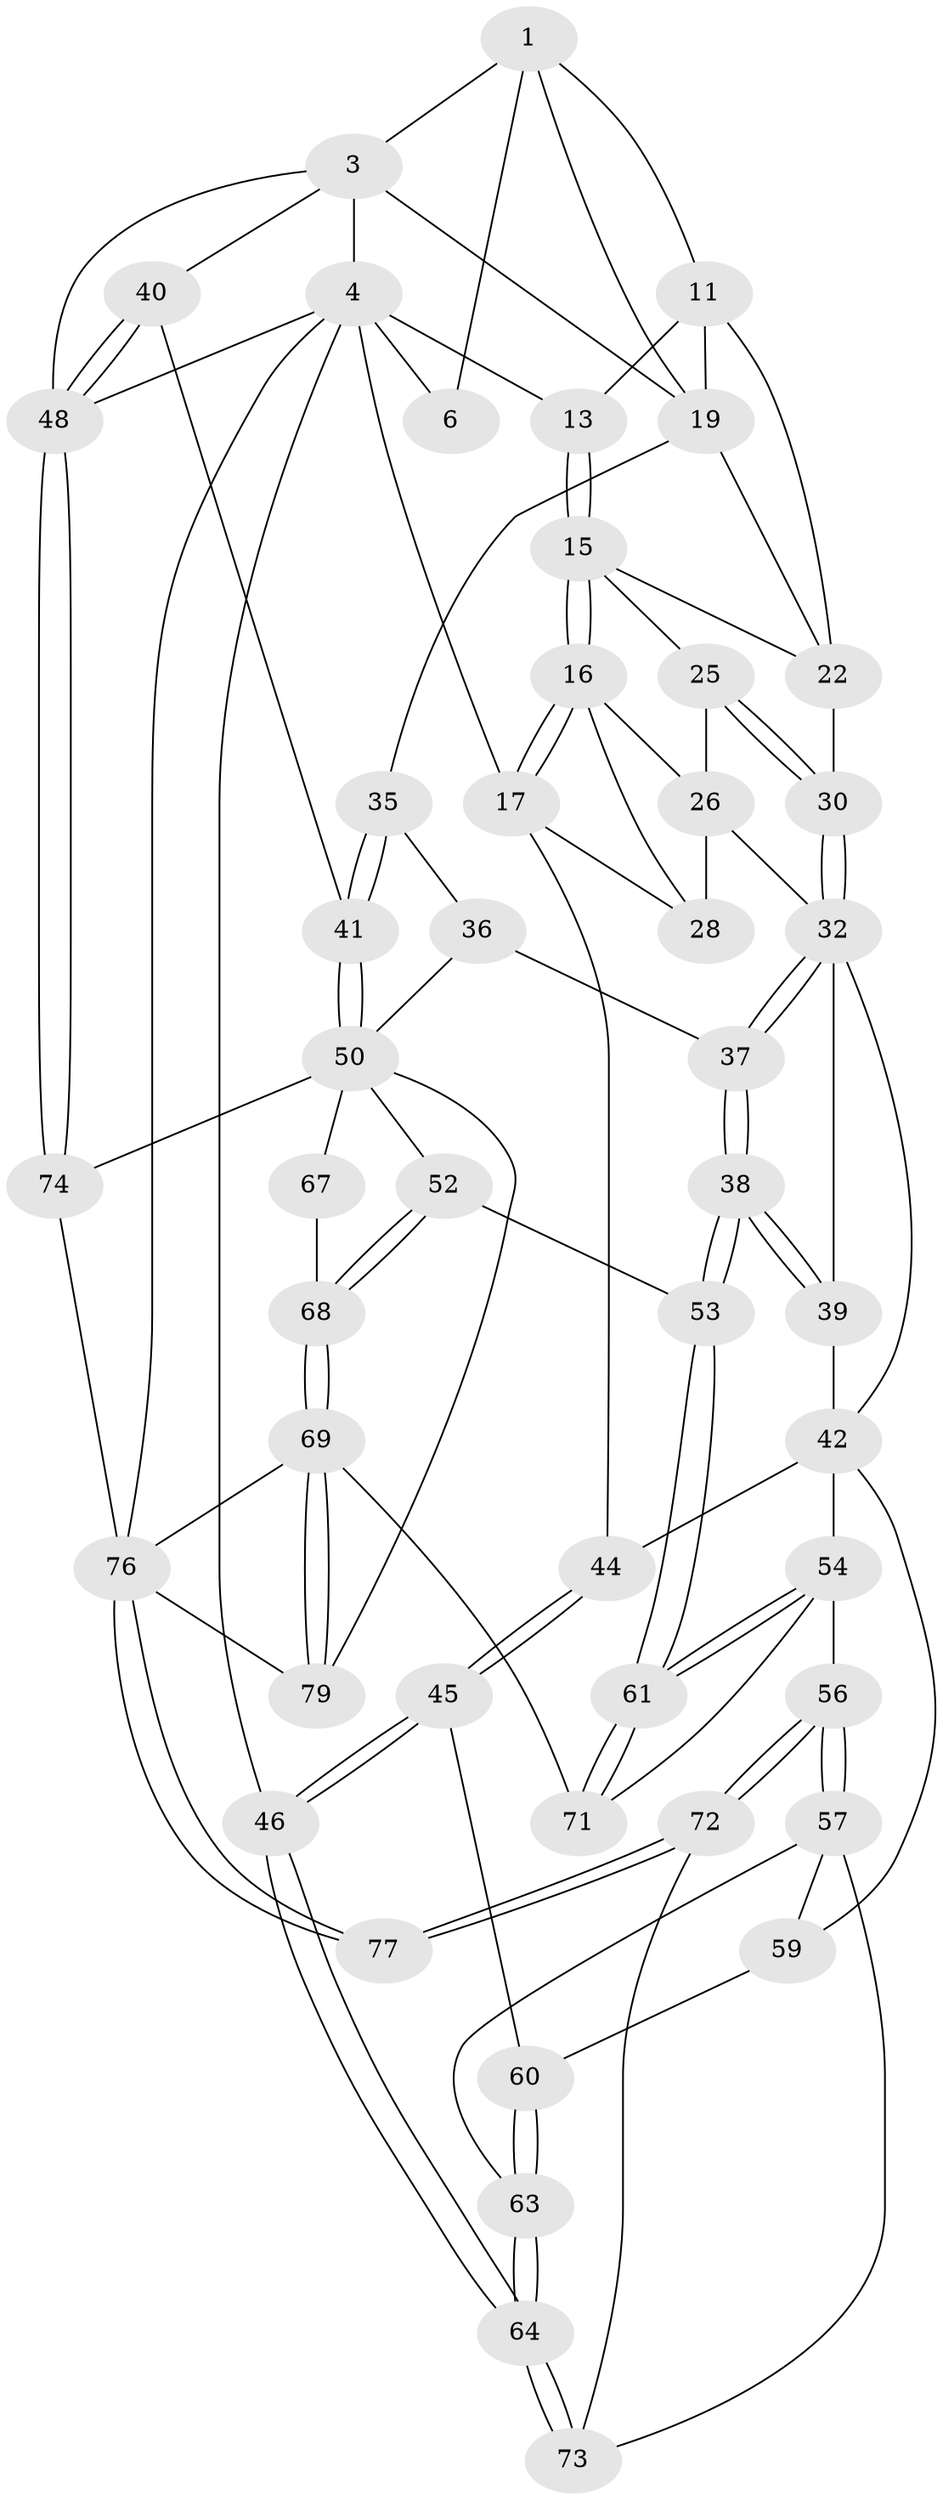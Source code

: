 // original degree distribution, {3: 0.024390243902439025, 5: 0.6097560975609756, 4: 0.1951219512195122, 6: 0.17073170731707318}
// Generated by graph-tools (version 1.1) at 2025/21/03/04/25 18:21:10]
// undirected, 49 vertices, 115 edges
graph export_dot {
graph [start="1"]
  node [color=gray90,style=filled];
  1 [pos="+0.8224447159559224+0",super="+2+7"];
  3 [pos="+1+0",super="+18"];
  4 [pos="+0+0",super="+5+47"];
  6 [pos="+0.6197521340844857+0",super="+8"];
  11 [pos="+0.7094705275253653+0.13594968229522775",super="+12"];
  13 [pos="+0.541819223126005+0.13116577873154628"];
  15 [pos="+0.5171554271805774+0.1656896999744609",super="+24"];
  16 [pos="+0.36044219276109524+0.18725103585013717",super="+27"];
  17 [pos="+0+0",super="+29"];
  19 [pos="+0.9229706647710828+0.21001808717617024",super="+20"];
  22 [pos="+0.647738659242871+0.28536354727652424",super="+23"];
  25 [pos="+0.4890649260957402+0.31958711842597287"];
  26 [pos="+0.4625758168384576+0.3194623539008267",super="+31"];
  28 [pos="+0.3372382870343735+0.3650933886779746"];
  30 [pos="+0.5387215391527863+0.3681696532137251"];
  32 [pos="+0.5404819736113889+0.3771171623267658",super="+33"];
  35 [pos="+0.7918689849402691+0.383592173377098"];
  36 [pos="+0.6840900695838934+0.4793662601879022"];
  37 [pos="+0.6704677891597175+0.48262065272173926"];
  38 [pos="+0.5494298483399918+0.5929866817495292"];
  39 [pos="+0.5119095320910836+0.5790640243473288"];
  40 [pos="+1+0.5333044717218418"];
  41 [pos="+0.998486424672897+0.5426424811168842"];
  42 [pos="+0.34150260309127084+0.4992032201250045",super="+43+49"];
  44 [pos="+0+0.3178339182102662"];
  45 [pos="+0+0.49149114091278345"];
  46 [pos="+0+1"];
  48 [pos="+1+1"];
  50 [pos="+0.8386436246506812+0.6971707046602129",super="+51+66"];
  52 [pos="+0.5804983898751106+0.6708358868046255"];
  53 [pos="+0.577393159528996+0.6699539843024921"];
  54 [pos="+0.39747520771559913+0.6905582139425513",super="+55"];
  56 [pos="+0.3257289519018051+0.7436797764631012"];
  57 [pos="+0.2863045553933782+0.6987425457631956",super="+58"];
  59 [pos="+0.24781369895892183+0.6223026086062519"];
  60 [pos="+0.10536796335282127+0.6440708398561316"];
  61 [pos="+0.5448334555540602+0.7369778779384124"];
  63 [pos="+0.11996669848521822+0.7481649390361914"];
  64 [pos="+0+1"];
  67 [pos="+0.7717863941884395+0.7592013636783133"];
  68 [pos="+0.6912748816540548+0.7735448776688354"];
  69 [pos="+0.6613334366052076+0.8163730790516432",super="+70"];
  71 [pos="+0.5266059573180973+0.8051722014425194"];
  72 [pos="+0.3073447586018141+0.8542131508416538"];
  73 [pos="+0.26267290718447556+0.8692745253280881"];
  74 [pos="+1+1"];
  76 [pos="+0.5101677096900731+0.8634225316748818",super="+80"];
  77 [pos="+0.4375493710852179+0.9354154725941941"];
  79 [pos="+0.680701531292462+0.8801199571063162"];
  1 -- 3;
  1 -- 19;
  1 -- 11;
  1 -- 6;
  3 -- 4;
  3 -- 48;
  3 -- 40;
  3 -- 19;
  4 -- 17;
  4 -- 13;
  4 -- 6 [weight=2];
  4 -- 48;
  4 -- 46;
  4 -- 76;
  11 -- 13;
  11 -- 19;
  11 -- 22;
  13 -- 15;
  13 -- 15;
  15 -- 16;
  15 -- 16;
  15 -- 25;
  15 -- 22;
  16 -- 17;
  16 -- 17;
  16 -- 26;
  16 -- 28;
  17 -- 28;
  17 -- 44;
  19 -- 35;
  19 -- 22;
  22 -- 30;
  25 -- 26;
  25 -- 30;
  25 -- 30;
  26 -- 32;
  26 -- 28;
  30 -- 32;
  30 -- 32;
  32 -- 37;
  32 -- 37;
  32 -- 42;
  32 -- 39;
  35 -- 36;
  35 -- 41;
  35 -- 41;
  36 -- 37;
  36 -- 50;
  37 -- 38;
  37 -- 38;
  38 -- 39;
  38 -- 39;
  38 -- 53;
  38 -- 53;
  39 -- 42;
  40 -- 41;
  40 -- 48;
  40 -- 48;
  41 -- 50;
  41 -- 50;
  42 -- 59;
  42 -- 44;
  42 -- 54;
  44 -- 45;
  44 -- 45;
  45 -- 46;
  45 -- 46;
  45 -- 60;
  46 -- 64;
  46 -- 64;
  48 -- 74;
  48 -- 74;
  50 -- 52;
  50 -- 67 [weight=2];
  50 -- 74;
  50 -- 79;
  52 -- 53;
  52 -- 68;
  52 -- 68;
  53 -- 61;
  53 -- 61;
  54 -- 61;
  54 -- 61;
  54 -- 56;
  54 -- 71;
  56 -- 57;
  56 -- 57;
  56 -- 72;
  56 -- 72;
  57 -- 73;
  57 -- 59;
  57 -- 63;
  59 -- 60;
  60 -- 63;
  60 -- 63;
  61 -- 71;
  61 -- 71;
  63 -- 64;
  63 -- 64;
  64 -- 73;
  64 -- 73;
  67 -- 68;
  68 -- 69;
  68 -- 69;
  69 -- 79;
  69 -- 79;
  69 -- 76;
  69 -- 71;
  72 -- 73;
  72 -- 77;
  72 -- 77;
  74 -- 76;
  76 -- 77 [weight=2];
  76 -- 77;
  76 -- 79;
}
